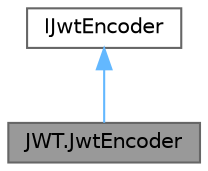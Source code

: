 digraph "JWT.JwtEncoder"
{
 // LATEX_PDF_SIZE
  bgcolor="transparent";
  edge [fontname=Helvetica,fontsize=10,labelfontname=Helvetica,labelfontsize=10];
  node [fontname=Helvetica,fontsize=10,shape=box,height=0.2,width=0.4];
  Node1 [id="Node000001",label="JWT.JwtEncoder",height=0.2,width=0.4,color="gray40", fillcolor="grey60", style="filled", fontcolor="black",tooltip="Encodes Jwt."];
  Node2 -> Node1 [id="edge3_Node000001_Node000002",dir="back",color="steelblue1",style="solid",tooltip=" "];
  Node2 [id="Node000002",label="IJwtEncoder",height=0.2,width=0.4,color="gray40", fillcolor="white", style="filled",URL="$interface_j_w_t_1_1_i_jwt_encoder.html",tooltip="Represents a JWT encoder."];
}
